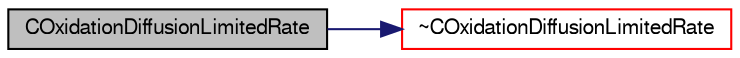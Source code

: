 digraph "COxidationDiffusionLimitedRate"
{
  bgcolor="transparent";
  edge [fontname="FreeSans",fontsize="10",labelfontname="FreeSans",labelfontsize="10"];
  node [fontname="FreeSans",fontsize="10",shape=record];
  rankdir="LR";
  Node49 [label="COxidationDiffusionLimitedRate",height=0.2,width=0.4,color="black", fillcolor="grey75", style="filled", fontcolor="black"];
  Node49 -> Node50 [color="midnightblue",fontsize="10",style="solid",fontname="FreeSans"];
  Node50 [label="~COxidationDiffusionLimitedRate",height=0.2,width=0.4,color="red",URL="$a23614.html#aa38374d914504bad9ff636c308c301c3",tooltip="Destructor. "];
}
